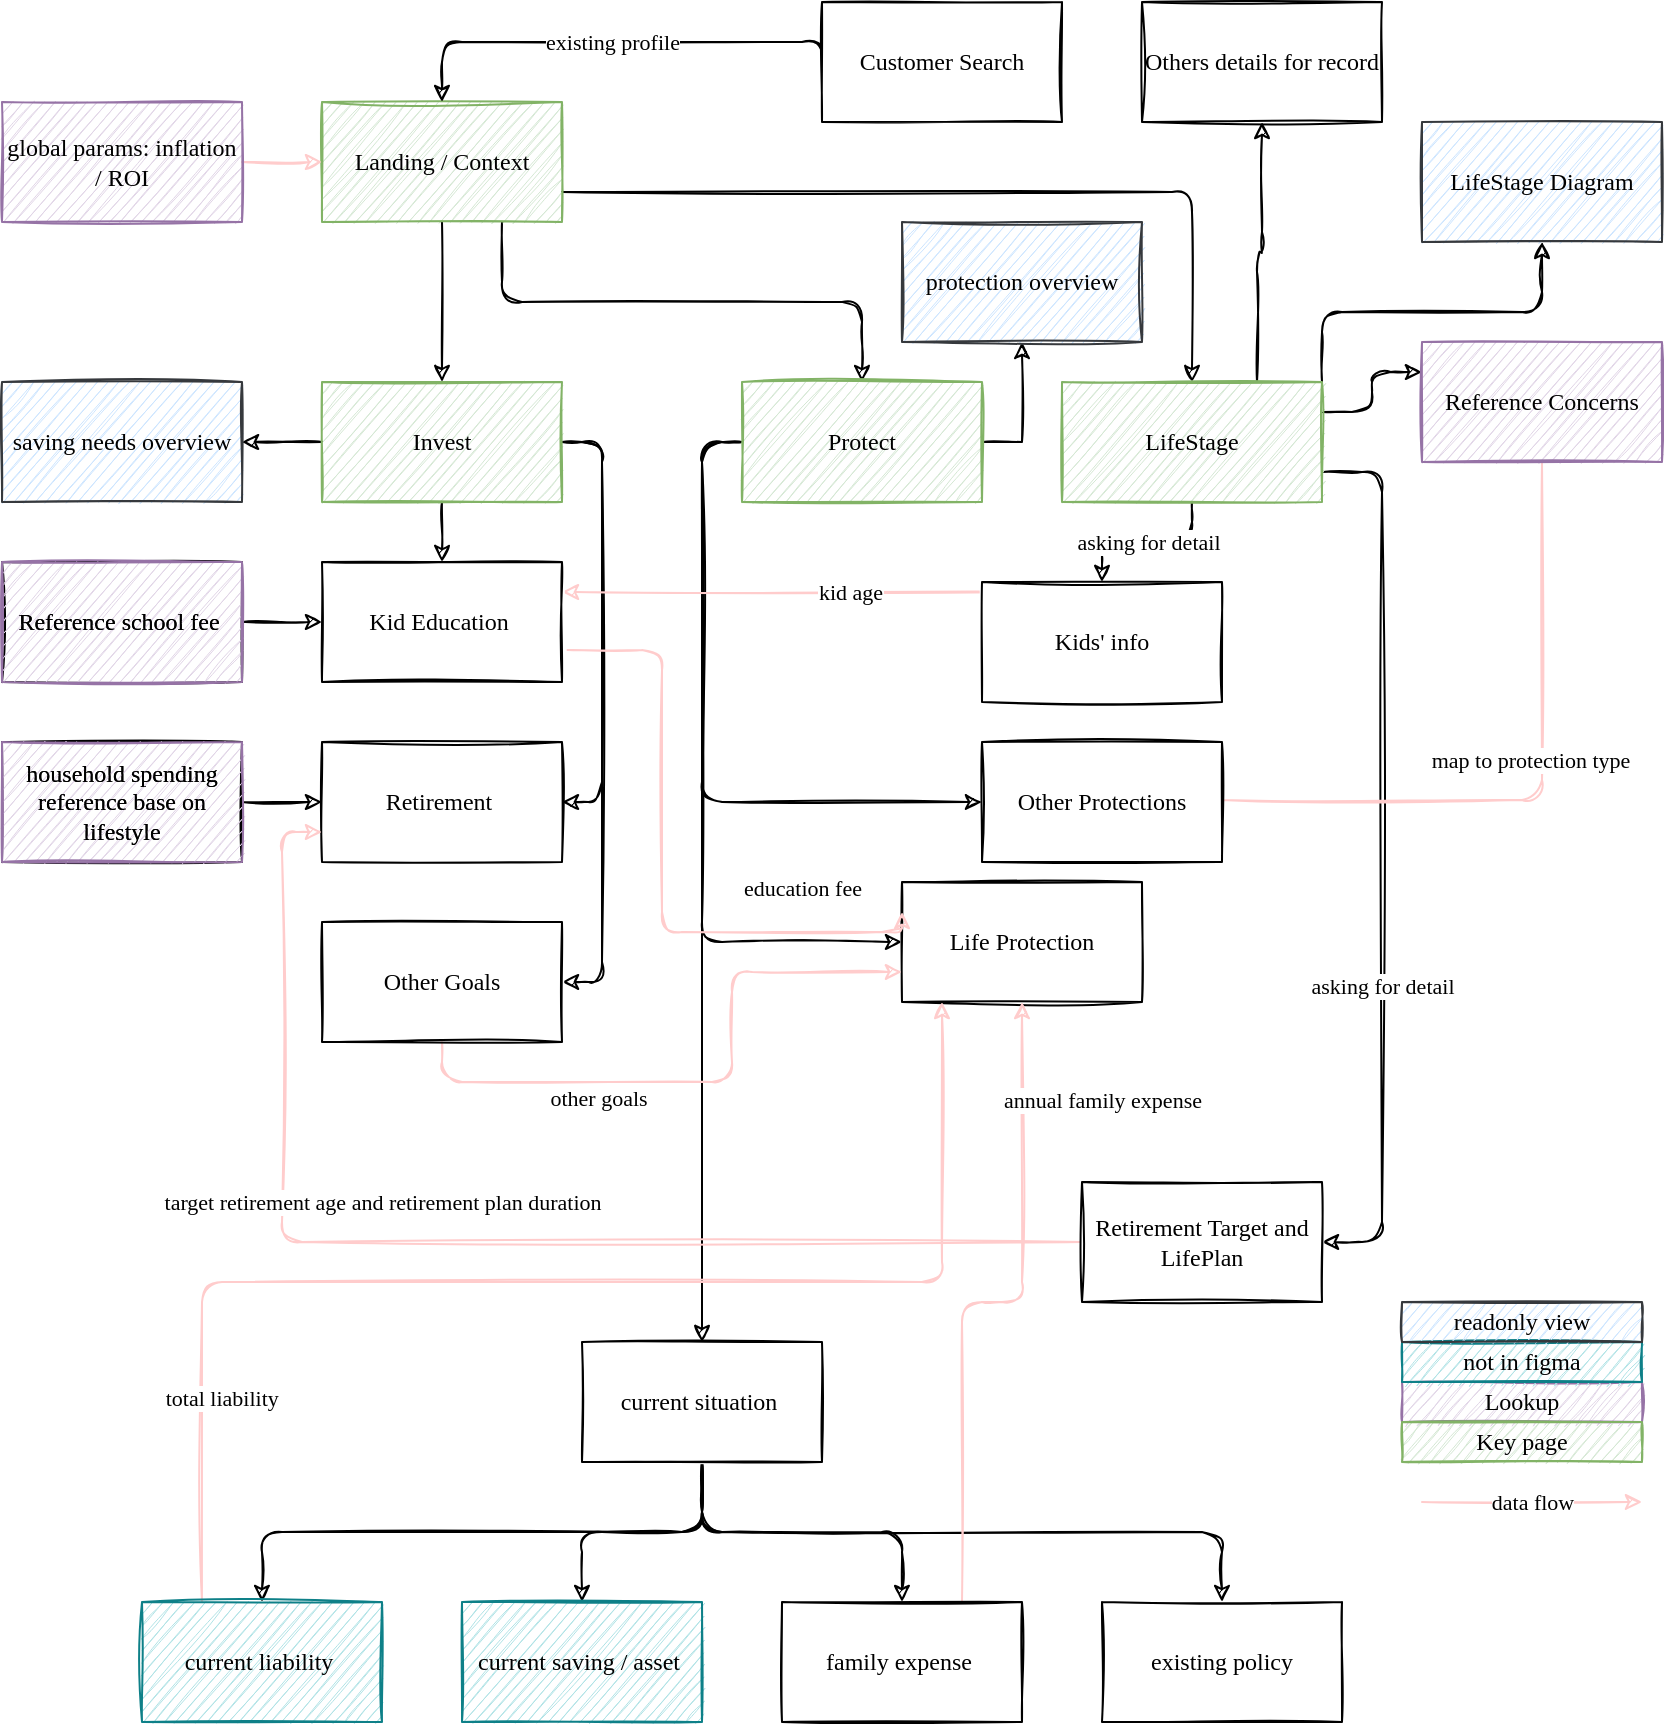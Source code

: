 <mxfile version="13.7.6" type="github">
  <diagram id="EWSqnJioqDDeJ6R7m2_B" name="Data Flow">
    <mxGraphModel dx="900" dy="685" grid="1" gridSize="10" guides="1" tooltips="1" connect="1" arrows="1" fold="1" page="1" pageScale="1" pageWidth="850" pageHeight="1100" math="0" shadow="0">
      <root>
        <mxCell id="0" />
        <mxCell id="1" parent="0" />
        <mxCell id="O3FAnGdFtzIONOLhY2R--17" style="edgeStyle=orthogonalEdgeStyle;orthogonalLoop=1;jettySize=auto;html=1;exitX=0.5;exitY=1;exitDx=0;exitDy=0;entryX=0.5;entryY=0;entryDx=0;entryDy=0;fontFamily=Verdana;sketch=1;" parent="1" source="O3FAnGdFtzIONOLhY2R--1" target="O3FAnGdFtzIONOLhY2R--2" edge="1">
          <mxGeometry relative="1" as="geometry" />
        </mxCell>
        <mxCell id="O3FAnGdFtzIONOLhY2R--18" style="edgeStyle=orthogonalEdgeStyle;orthogonalLoop=1;jettySize=auto;html=1;exitX=0.75;exitY=1;exitDx=0;exitDy=0;fontFamily=Verdana;sketch=1;" parent="1" source="O3FAnGdFtzIONOLhY2R--1" target="O3FAnGdFtzIONOLhY2R--4" edge="1">
          <mxGeometry relative="1" as="geometry" />
        </mxCell>
        <mxCell id="O3FAnGdFtzIONOLhY2R--19" style="edgeStyle=orthogonalEdgeStyle;orthogonalLoop=1;jettySize=auto;html=1;exitX=1;exitY=0.75;exitDx=0;exitDy=0;entryX=0.5;entryY=0;entryDx=0;entryDy=0;fontFamily=Verdana;sketch=1;" parent="1" source="O3FAnGdFtzIONOLhY2R--1" target="O3FAnGdFtzIONOLhY2R--5" edge="1">
          <mxGeometry relative="1" as="geometry" />
        </mxCell>
        <mxCell id="O3FAnGdFtzIONOLhY2R--1" value="Landing / Context" style="whiteSpace=wrap;html=1;fontFamily=Verdana;fillColor=#d5e8d4;strokeColor=#82b366;sketch=1;" parent="1" vertex="1">
          <mxGeometry x="170" y="170" width="120" height="60" as="geometry" />
        </mxCell>
        <mxCell id="O3FAnGdFtzIONOLhY2R--29" style="edgeStyle=orthogonalEdgeStyle;orthogonalLoop=1;jettySize=auto;html=1;exitX=1;exitY=0.5;exitDx=0;exitDy=0;entryX=1;entryY=0.5;entryDx=0;entryDy=0;fontFamily=Verdana;sketch=1;" parent="1" source="O3FAnGdFtzIONOLhY2R--2" target="O3FAnGdFtzIONOLhY2R--12" edge="1">
          <mxGeometry relative="1" as="geometry" />
        </mxCell>
        <mxCell id="O3FAnGdFtzIONOLhY2R--30" style="edgeStyle=orthogonalEdgeStyle;orthogonalLoop=1;jettySize=auto;html=1;exitX=1;exitY=0.5;exitDx=0;exitDy=0;entryX=1;entryY=0.5;entryDx=0;entryDy=0;fontFamily=Verdana;sketch=1;" parent="1" source="O3FAnGdFtzIONOLhY2R--2" target="O3FAnGdFtzIONOLhY2R--13" edge="1">
          <mxGeometry relative="1" as="geometry" />
        </mxCell>
        <mxCell id="RtNHBDS2QIgpiVo3VP4l-43" style="edgeStyle=orthogonalEdgeStyle;rounded=0;sketch=1;orthogonalLoop=1;jettySize=auto;html=1;exitX=0.5;exitY=1;exitDx=0;exitDy=0;entryX=0.5;entryY=0;entryDx=0;entryDy=0;strokeColor=#000000;fillColor=#FFCCCC;fontFamily=Verdana;" edge="1" parent="1" source="O3FAnGdFtzIONOLhY2R--2" target="O3FAnGdFtzIONOLhY2R--11">
          <mxGeometry relative="1" as="geometry" />
        </mxCell>
        <mxCell id="RtNHBDS2QIgpiVo3VP4l-45" style="edgeStyle=orthogonalEdgeStyle;rounded=0;sketch=1;orthogonalLoop=1;jettySize=auto;html=1;exitX=0;exitY=0.5;exitDx=0;exitDy=0;entryX=1;entryY=0.5;entryDx=0;entryDy=0;strokeColor=#000000;fillColor=#FFCCCC;fontFamily=Verdana;" edge="1" parent="1" source="O3FAnGdFtzIONOLhY2R--2" target="RtNHBDS2QIgpiVo3VP4l-44">
          <mxGeometry relative="1" as="geometry" />
        </mxCell>
        <mxCell id="O3FAnGdFtzIONOLhY2R--2" value="Invest" style="whiteSpace=wrap;html=1;fontFamily=Verdana;fillColor=#d5e8d4;strokeColor=#82b366;sketch=1;" parent="1" vertex="1">
          <mxGeometry x="170" y="310" width="120" height="60" as="geometry" />
        </mxCell>
        <mxCell id="O3FAnGdFtzIONOLhY2R--31" value="existing profile" style="edgeStyle=orthogonalEdgeStyle;orthogonalLoop=1;jettySize=auto;html=1;exitX=0;exitY=0.5;exitDx=0;exitDy=0;entryX=0.5;entryY=0;entryDx=0;entryDy=0;fontFamily=Verdana;sketch=1;" parent="1" source="O3FAnGdFtzIONOLhY2R--3" target="O3FAnGdFtzIONOLhY2R--1" edge="1">
          <mxGeometry relative="1" as="geometry">
            <Array as="points">
              <mxPoint x="230" y="140" />
            </Array>
          </mxGeometry>
        </mxCell>
        <mxCell id="O3FAnGdFtzIONOLhY2R--3" value="Customer Search" style="whiteSpace=wrap;html=1;fontFamily=Verdana;sketch=1;" parent="1" vertex="1">
          <mxGeometry x="420" y="120" width="120" height="60" as="geometry" />
        </mxCell>
        <mxCell id="O3FAnGdFtzIONOLhY2R--32" style="edgeStyle=orthogonalEdgeStyle;orthogonalLoop=1;jettySize=auto;html=1;exitX=0;exitY=0.5;exitDx=0;exitDy=0;entryX=0.5;entryY=0;entryDx=0;entryDy=0;fontFamily=Verdana;sketch=1;" parent="1" source="O3FAnGdFtzIONOLhY2R--4" target="O3FAnGdFtzIONOLhY2R--8" edge="1">
          <mxGeometry relative="1" as="geometry" />
        </mxCell>
        <mxCell id="O3FAnGdFtzIONOLhY2R--33" style="edgeStyle=orthogonalEdgeStyle;orthogonalLoop=1;jettySize=auto;html=1;exitX=0;exitY=0.5;exitDx=0;exitDy=0;entryX=0;entryY=0.5;entryDx=0;entryDy=0;fontFamily=Verdana;sketch=1;" parent="1" source="O3FAnGdFtzIONOLhY2R--4" target="O3FAnGdFtzIONOLhY2R--9" edge="1">
          <mxGeometry relative="1" as="geometry" />
        </mxCell>
        <mxCell id="O3FAnGdFtzIONOLhY2R--34" style="edgeStyle=orthogonalEdgeStyle;orthogonalLoop=1;jettySize=auto;html=1;exitX=0;exitY=0.5;exitDx=0;exitDy=0;entryX=0;entryY=0.5;entryDx=0;entryDy=0;fontFamily=Verdana;sketch=1;" parent="1" source="O3FAnGdFtzIONOLhY2R--4" target="O3FAnGdFtzIONOLhY2R--10" edge="1">
          <mxGeometry relative="1" as="geometry" />
        </mxCell>
        <mxCell id="RtNHBDS2QIgpiVo3VP4l-47" style="edgeStyle=orthogonalEdgeStyle;rounded=0;sketch=1;orthogonalLoop=1;jettySize=auto;html=1;exitX=1;exitY=0.5;exitDx=0;exitDy=0;strokeColor=#000000;fillColor=#FFCCCC;fontFamily=Verdana;" edge="1" parent="1" source="O3FAnGdFtzIONOLhY2R--4" target="RtNHBDS2QIgpiVo3VP4l-46">
          <mxGeometry relative="1" as="geometry" />
        </mxCell>
        <mxCell id="O3FAnGdFtzIONOLhY2R--4" value="Protect" style="whiteSpace=wrap;html=1;fontFamily=Verdana;fillColor=#d5e8d4;strokeColor=#82b366;sketch=1;" parent="1" vertex="1">
          <mxGeometry x="380" y="310" width="120" height="60" as="geometry" />
        </mxCell>
        <mxCell id="O3FAnGdFtzIONOLhY2R--22" style="edgeStyle=orthogonalEdgeStyle;orthogonalLoop=1;jettySize=auto;html=1;exitX=1;exitY=0.25;exitDx=0;exitDy=0;entryX=0;entryY=0.25;entryDx=0;entryDy=0;fontFamily=Verdana;sketch=1;" parent="1" source="O3FAnGdFtzIONOLhY2R--5" target="O3FAnGdFtzIONOLhY2R--7" edge="1">
          <mxGeometry relative="1" as="geometry" />
        </mxCell>
        <mxCell id="O3FAnGdFtzIONOLhY2R--36" value="asking for detail" style="edgeStyle=orthogonalEdgeStyle;orthogonalLoop=1;jettySize=auto;html=1;exitX=0.5;exitY=1;exitDx=0;exitDy=0;fontFamily=Verdana;sketch=1;" parent="1" source="O3FAnGdFtzIONOLhY2R--5" target="O3FAnGdFtzIONOLhY2R--6" edge="1">
          <mxGeometry relative="1" as="geometry" />
        </mxCell>
        <mxCell id="O3FAnGdFtzIONOLhY2R--37" value="asking for detail" style="edgeStyle=orthogonalEdgeStyle;orthogonalLoop=1;jettySize=auto;html=1;exitX=1;exitY=0.75;exitDx=0;exitDy=0;entryX=1;entryY=0.5;entryDx=0;entryDy=0;fontFamily=Verdana;sketch=1;" parent="1" source="O3FAnGdFtzIONOLhY2R--5" target="O3FAnGdFtzIONOLhY2R--35" edge="1">
          <mxGeometry x="0.291" relative="1" as="geometry">
            <Array as="points">
              <mxPoint x="700" y="355" />
              <mxPoint x="700" y="740" />
            </Array>
            <mxPoint as="offset" />
          </mxGeometry>
        </mxCell>
        <mxCell id="RtNHBDS2QIgpiVo3VP4l-9" style="edgeStyle=orthogonalEdgeStyle;orthogonalLoop=1;jettySize=auto;html=1;exitX=0.75;exitY=0;exitDx=0;exitDy=0;entryX=0.5;entryY=1;entryDx=0;entryDy=0;strokeColor=#000000;fillColor=#FFCCCC;fontFamily=Verdana;sketch=1;" edge="1" parent="1" source="O3FAnGdFtzIONOLhY2R--5" target="RtNHBDS2QIgpiVo3VP4l-8">
          <mxGeometry relative="1" as="geometry" />
        </mxCell>
        <mxCell id="RtNHBDS2QIgpiVo3VP4l-11" style="edgeStyle=orthogonalEdgeStyle;orthogonalLoop=1;jettySize=auto;html=1;exitX=1;exitY=0;exitDx=0;exitDy=0;entryX=0.5;entryY=1;entryDx=0;entryDy=0;strokeColor=#000000;fillColor=#FFCCCC;fontFamily=Verdana;sketch=1;" edge="1" parent="1" source="O3FAnGdFtzIONOLhY2R--5" target="RtNHBDS2QIgpiVo3VP4l-10">
          <mxGeometry relative="1" as="geometry" />
        </mxCell>
        <mxCell id="O3FAnGdFtzIONOLhY2R--5" value="LifeStage" style="whiteSpace=wrap;html=1;fontFamily=Verdana;fillColor=#d5e8d4;strokeColor=#82b366;sketch=1;" parent="1" vertex="1">
          <mxGeometry x="540" y="310" width="130" height="60" as="geometry" />
        </mxCell>
        <mxCell id="O3FAnGdFtzIONOLhY2R--39" style="edgeStyle=orthogonalEdgeStyle;orthogonalLoop=1;jettySize=auto;html=1;exitX=0;exitY=0.5;exitDx=0;exitDy=0;entryX=1;entryY=0.25;entryDx=0;entryDy=0;strokeColor=#FFCCCC;fontFamily=Verdana;sketch=1;" parent="1" source="O3FAnGdFtzIONOLhY2R--6" target="O3FAnGdFtzIONOLhY2R--11" edge="1">
          <mxGeometry relative="1" as="geometry">
            <Array as="points">
              <mxPoint x="540" y="415" />
            </Array>
          </mxGeometry>
        </mxCell>
        <mxCell id="O3FAnGdFtzIONOLhY2R--40" value="kid age" style="edgeLabel;html=1;align=center;verticalAlign=middle;resizable=0;points=[];fontFamily=Verdana;sketch=1;" parent="O3FAnGdFtzIONOLhY2R--39" vertex="1" connectable="0">
          <mxGeometry x="0.085" relative="1" as="geometry">
            <mxPoint as="offset" />
          </mxGeometry>
        </mxCell>
        <mxCell id="O3FAnGdFtzIONOLhY2R--6" value="Kids&#39; info" style="whiteSpace=wrap;html=1;fontFamily=Verdana;sketch=1;" parent="1" vertex="1">
          <mxGeometry x="500" y="410" width="120" height="60" as="geometry" />
        </mxCell>
        <mxCell id="RtNHBDS2QIgpiVo3VP4l-1" style="edgeStyle=orthogonalEdgeStyle;orthogonalLoop=1;jettySize=auto;html=1;exitX=0.5;exitY=1;exitDx=0;exitDy=0;fillColor=#FFCCCC;strokeColor=#FFCCCC;fontFamily=Verdana;entryX=1;entryY=0.25;entryDx=0;entryDy=0;sketch=1;" edge="1" parent="1" source="O3FAnGdFtzIONOLhY2R--7" target="O3FAnGdFtzIONOLhY2R--10">
          <mxGeometry relative="1" as="geometry">
            <mxPoint x="570" y="640" as="targetPoint" />
            <Array as="points">
              <mxPoint x="780" y="519" />
              <mxPoint x="610" y="519" />
            </Array>
          </mxGeometry>
        </mxCell>
        <mxCell id="RtNHBDS2QIgpiVo3VP4l-3" value="map to protection type" style="edgeLabel;html=1;align=center;verticalAlign=middle;resizable=0;points=[];fontFamily=Verdana;sketch=1;" vertex="1" connectable="0" parent="RtNHBDS2QIgpiVo3VP4l-1">
          <mxGeometry x="-0.033" y="-2" relative="1" as="geometry">
            <mxPoint y="-18" as="offset" />
          </mxGeometry>
        </mxCell>
        <mxCell id="O3FAnGdFtzIONOLhY2R--7" value="Reference Concerns" style="whiteSpace=wrap;html=1;fontFamily=Verdana;fillColor=#e1d5e7;strokeColor=#9673a6;sketch=1;" parent="1" vertex="1">
          <mxGeometry x="720" y="290" width="120" height="60" as="geometry" />
        </mxCell>
        <mxCell id="RtNHBDS2QIgpiVo3VP4l-15" style="edgeStyle=orthogonalEdgeStyle;orthogonalLoop=1;jettySize=auto;html=1;exitX=0.5;exitY=1;exitDx=0;exitDy=0;entryX=0.5;entryY=0;entryDx=0;entryDy=0;strokeColor=#000000;fillColor=#FFCCCC;fontFamily=Verdana;sketch=1;" edge="1" parent="1" source="O3FAnGdFtzIONOLhY2R--8" target="RtNHBDS2QIgpiVo3VP4l-12">
          <mxGeometry relative="1" as="geometry" />
        </mxCell>
        <mxCell id="RtNHBDS2QIgpiVo3VP4l-16" style="edgeStyle=orthogonalEdgeStyle;orthogonalLoop=1;jettySize=auto;html=1;exitX=0.5;exitY=1;exitDx=0;exitDy=0;strokeColor=#000000;fillColor=#FFCCCC;fontFamily=Verdana;sketch=1;" edge="1" parent="1" source="O3FAnGdFtzIONOLhY2R--8" target="RtNHBDS2QIgpiVo3VP4l-13">
          <mxGeometry relative="1" as="geometry" />
        </mxCell>
        <mxCell id="RtNHBDS2QIgpiVo3VP4l-18" style="edgeStyle=orthogonalEdgeStyle;orthogonalLoop=1;jettySize=auto;html=1;exitX=0.5;exitY=1;exitDx=0;exitDy=0;entryX=0.5;entryY=0;entryDx=0;entryDy=0;strokeColor=#000000;fillColor=#FFCCCC;fontFamily=Verdana;sketch=1;" edge="1" parent="1" source="O3FAnGdFtzIONOLhY2R--8" target="RtNHBDS2QIgpiVo3VP4l-17">
          <mxGeometry relative="1" as="geometry" />
        </mxCell>
        <mxCell id="RtNHBDS2QIgpiVo3VP4l-20" style="edgeStyle=orthogonalEdgeStyle;orthogonalLoop=1;jettySize=auto;html=1;exitX=0.5;exitY=1;exitDx=0;exitDy=0;entryX=0.5;entryY=0;entryDx=0;entryDy=0;strokeColor=#000000;fillColor=#FFCCCC;fontFamily=Verdana;sketch=1;" edge="1" parent="1" source="O3FAnGdFtzIONOLhY2R--8" target="RtNHBDS2QIgpiVo3VP4l-19">
          <mxGeometry relative="1" as="geometry" />
        </mxCell>
        <mxCell id="O3FAnGdFtzIONOLhY2R--8" value="current situation&amp;nbsp;" style="whiteSpace=wrap;html=1;fontFamily=Verdana;sketch=1;" parent="1" vertex="1">
          <mxGeometry x="300" y="790" width="120" height="60" as="geometry" />
        </mxCell>
        <mxCell id="O3FAnGdFtzIONOLhY2R--9" value="Life Protection" style="whiteSpace=wrap;html=1;fontFamily=Verdana;sketch=1;" parent="1" vertex="1">
          <mxGeometry x="460" y="560" width="120" height="60" as="geometry" />
        </mxCell>
        <mxCell id="O3FAnGdFtzIONOLhY2R--10" value="Other Protections" style="whiteSpace=wrap;html=1;fontFamily=Verdana;sketch=1;" parent="1" vertex="1">
          <mxGeometry x="500" y="490" width="120" height="60" as="geometry" />
        </mxCell>
        <mxCell id="RtNHBDS2QIgpiVo3VP4l-33" style="edgeStyle=orthogonalEdgeStyle;orthogonalLoop=1;jettySize=auto;html=1;exitX=1.023;exitY=0.733;exitDx=0;exitDy=0;strokeColor=#FFCCCC;fillColor=#FFCCCC;fontFamily=Verdana;exitPerimeter=0;sketch=1;entryX=0;entryY=0.25;entryDx=0;entryDy=0;" edge="1" parent="1" source="O3FAnGdFtzIONOLhY2R--11" target="O3FAnGdFtzIONOLhY2R--9">
          <mxGeometry relative="1" as="geometry">
            <mxPoint x="450" y="585" as="targetPoint" />
            <Array as="points">
              <mxPoint x="340" y="444" />
              <mxPoint x="340" y="585" />
            </Array>
          </mxGeometry>
        </mxCell>
        <mxCell id="RtNHBDS2QIgpiVo3VP4l-34" value="education fee" style="edgeLabel;html=1;align=center;verticalAlign=middle;resizable=0;points=[];fontFamily=Verdana;sketch=1;" vertex="1" connectable="0" parent="RtNHBDS2QIgpiVo3VP4l-33">
          <mxGeometry x="-0.036" y="-3" relative="1" as="geometry">
            <mxPoint x="73" y="12.24" as="offset" />
          </mxGeometry>
        </mxCell>
        <mxCell id="O3FAnGdFtzIONOLhY2R--11" value="Kid Education&amp;nbsp;" style="whiteSpace=wrap;html=1;fontFamily=Verdana;sketch=1;" parent="1" vertex="1">
          <mxGeometry x="170" y="400" width="120" height="60" as="geometry" />
        </mxCell>
        <mxCell id="O3FAnGdFtzIONOLhY2R--12" value="Retirement&amp;nbsp;" style="whiteSpace=wrap;html=1;fontFamily=Verdana;sketch=1;" parent="1" vertex="1">
          <mxGeometry x="170" y="490" width="120" height="60" as="geometry" />
        </mxCell>
        <mxCell id="RtNHBDS2QIgpiVo3VP4l-35" style="edgeStyle=orthogonalEdgeStyle;orthogonalLoop=1;jettySize=auto;html=1;exitX=0.5;exitY=1;exitDx=0;exitDy=0;entryX=0;entryY=0.75;entryDx=0;entryDy=0;strokeColor=#FFCCCC;fillColor=#FFCCCC;fontFamily=Verdana;sketch=1;" edge="1" parent="1" source="O3FAnGdFtzIONOLhY2R--13" target="O3FAnGdFtzIONOLhY2R--9">
          <mxGeometry relative="1" as="geometry" />
        </mxCell>
        <mxCell id="RtNHBDS2QIgpiVo3VP4l-36" value="other goals" style="edgeLabel;html=1;align=center;verticalAlign=middle;resizable=0;points=[];fontFamily=Verdana;sketch=1;" vertex="1" connectable="0" parent="RtNHBDS2QIgpiVo3VP4l-35">
          <mxGeometry x="0.116" y="3" relative="1" as="geometry">
            <mxPoint x="-63.83" y="13" as="offset" />
          </mxGeometry>
        </mxCell>
        <mxCell id="O3FAnGdFtzIONOLhY2R--13" value="Other Goals" style="whiteSpace=wrap;html=1;fontFamily=Verdana;sketch=1;" parent="1" vertex="1">
          <mxGeometry x="170" y="580" width="120" height="60" as="geometry" />
        </mxCell>
        <mxCell id="O3FAnGdFtzIONOLhY2R--24" style="edgeStyle=orthogonalEdgeStyle;orthogonalLoop=1;jettySize=auto;html=1;exitX=1;exitY=0.5;exitDx=0;exitDy=0;entryX=0;entryY=0.5;entryDx=0;entryDy=0;fontFamily=Verdana;sketch=1;" parent="1" source="O3FAnGdFtzIONOLhY2R--15" target="O3FAnGdFtzIONOLhY2R--11" edge="1">
          <mxGeometry relative="1" as="geometry" />
        </mxCell>
        <mxCell id="O3FAnGdFtzIONOLhY2R--15" value="Reference school fee&amp;nbsp;" style="whiteSpace=wrap;html=1;fontFamily=Verdana;sketch=1;" parent="1" vertex="1">
          <mxGeometry x="10" y="400" width="120" height="60" as="geometry" />
        </mxCell>
        <mxCell id="O3FAnGdFtzIONOLhY2R--25" style="edgeStyle=orthogonalEdgeStyle;orthogonalLoop=1;jettySize=auto;html=1;exitX=1;exitY=0.5;exitDx=0;exitDy=0;entryX=0;entryY=0.5;entryDx=0;entryDy=0;fontFamily=Verdana;sketch=1;" parent="1" source="O3FAnGdFtzIONOLhY2R--16" target="O3FAnGdFtzIONOLhY2R--12" edge="1">
          <mxGeometry relative="1" as="geometry" />
        </mxCell>
        <mxCell id="O3FAnGdFtzIONOLhY2R--16" value="household spending reference base on lifestyle" style="whiteSpace=wrap;html=1;fontFamily=Verdana;sketch=1;" parent="1" vertex="1">
          <mxGeometry x="10" y="490" width="120" height="60" as="geometry" />
        </mxCell>
        <mxCell id="O3FAnGdFtzIONOLhY2R--38" style="edgeStyle=orthogonalEdgeStyle;orthogonalLoop=1;jettySize=auto;html=1;exitX=0;exitY=0.5;exitDx=0;exitDy=0;entryX=0;entryY=0.75;entryDx=0;entryDy=0;fillColor=#FFCC99;strokeColor=#FFCCCC;fontFamily=Verdana;sketch=1;" parent="1" source="O3FAnGdFtzIONOLhY2R--35" target="O3FAnGdFtzIONOLhY2R--12" edge="1">
          <mxGeometry relative="1" as="geometry" />
        </mxCell>
        <mxCell id="O3FAnGdFtzIONOLhY2R--41" value="target retirement age and retirement plan duration" style="edgeLabel;html=1;align=center;verticalAlign=middle;resizable=0;points=[];fontFamily=Verdana;sketch=1;" parent="O3FAnGdFtzIONOLhY2R--38" vertex="1" connectable="0">
          <mxGeometry x="-0.256" y="2" relative="1" as="geometry">
            <mxPoint x="-117.5" y="-22" as="offset" />
          </mxGeometry>
        </mxCell>
        <mxCell id="O3FAnGdFtzIONOLhY2R--35" value="Retirement Target and LifePlan" style="whiteSpace=wrap;html=1;fontFamily=Verdana;sketch=1;" parent="1" vertex="1">
          <mxGeometry x="550" y="710" width="120" height="60" as="geometry" />
        </mxCell>
        <mxCell id="RtNHBDS2QIgpiVo3VP4l-6" style="edgeStyle=orthogonalEdgeStyle;orthogonalLoop=1;jettySize=auto;html=1;exitX=1;exitY=0.5;exitDx=0;exitDy=0;strokeColor=#FFCCCC;fillColor=#FFCCCC;fontFamily=Verdana;sketch=1;" edge="1" parent="1" source="RtNHBDS2QIgpiVo3VP4l-5" target="O3FAnGdFtzIONOLhY2R--1">
          <mxGeometry relative="1" as="geometry" />
        </mxCell>
        <mxCell id="RtNHBDS2QIgpiVo3VP4l-5" value="global params: inflation / ROI" style="whiteSpace=wrap;html=1;fontFamily=Verdana;fillColor=#e1d5e7;strokeColor=#9673a6;sketch=1;" vertex="1" parent="1">
          <mxGeometry x="10" y="170" width="120" height="60" as="geometry" />
        </mxCell>
        <mxCell id="RtNHBDS2QIgpiVo3VP4l-8" value="Others details for record" style="whiteSpace=wrap;html=1;fontFamily=Verdana;sketch=1;" vertex="1" parent="1">
          <mxGeometry x="580" y="120" width="120" height="60" as="geometry" />
        </mxCell>
        <mxCell id="RtNHBDS2QIgpiVo3VP4l-10" value="LifeStage Diagram" style="whiteSpace=wrap;html=1;fontFamily=Verdana;sketch=1;fillColor=#cce5ff;strokeColor=#36393d;" vertex="1" parent="1">
          <mxGeometry x="720" y="180" width="120" height="60" as="geometry" />
        </mxCell>
        <mxCell id="RtNHBDS2QIgpiVo3VP4l-12" value="existing policy" style="whiteSpace=wrap;html=1;fontFamily=Verdana;sketch=1;" vertex="1" parent="1">
          <mxGeometry x="560" y="920" width="120" height="60" as="geometry" />
        </mxCell>
        <mxCell id="RtNHBDS2QIgpiVo3VP4l-37" style="edgeStyle=orthogonalEdgeStyle;orthogonalLoop=1;jettySize=auto;html=1;exitX=0.75;exitY=0;exitDx=0;exitDy=0;entryX=0.5;entryY=1;entryDx=0;entryDy=0;strokeColor=#FFCCCC;fillColor=#FFCCCC;fontFamily=Verdana;sketch=1;" edge="1" parent="1" source="RtNHBDS2QIgpiVo3VP4l-13" target="O3FAnGdFtzIONOLhY2R--9">
          <mxGeometry relative="1" as="geometry" />
        </mxCell>
        <mxCell id="RtNHBDS2QIgpiVo3VP4l-38" value="annual family expense" style="edgeLabel;html=1;align=center;verticalAlign=middle;resizable=0;points=[];fontFamily=Verdana;sketch=1;" vertex="1" connectable="0" parent="RtNHBDS2QIgpiVo3VP4l-37">
          <mxGeometry x="0.702" y="1" relative="1" as="geometry">
            <mxPoint x="41" as="offset" />
          </mxGeometry>
        </mxCell>
        <mxCell id="RtNHBDS2QIgpiVo3VP4l-13" value="family expense&amp;nbsp;" style="whiteSpace=wrap;html=1;fontFamily=Verdana;sketch=1;" vertex="1" parent="1">
          <mxGeometry x="400" y="920" width="120" height="60" as="geometry" />
        </mxCell>
        <mxCell id="RtNHBDS2QIgpiVo3VP4l-17" value="current saving / asset&amp;nbsp;" style="whiteSpace=wrap;html=1;fontFamily=Verdana;fillColor=#b0e3e6;strokeColor=#0e8088;sketch=1;" vertex="1" parent="1">
          <mxGeometry x="240" y="920" width="120" height="60" as="geometry" />
        </mxCell>
        <mxCell id="RtNHBDS2QIgpiVo3VP4l-40" style="edgeStyle=orthogonalEdgeStyle;orthogonalLoop=1;jettySize=auto;html=1;exitX=0.25;exitY=0;exitDx=0;exitDy=0;strokeColor=#FFCCCC;fillColor=#FFCCCC;fontFamily=Verdana;sketch=1;" edge="1" parent="1" source="RtNHBDS2QIgpiVo3VP4l-19">
          <mxGeometry relative="1" as="geometry">
            <mxPoint x="480" y="620" as="targetPoint" />
            <Array as="points">
              <mxPoint x="110" y="760" />
              <mxPoint x="480" y="760" />
              <mxPoint x="480" y="620" />
            </Array>
          </mxGeometry>
        </mxCell>
        <mxCell id="RtNHBDS2QIgpiVo3VP4l-41" value="total liability&amp;nbsp;" style="edgeLabel;html=1;align=center;verticalAlign=middle;resizable=0;points=[];fontFamily=Verdana;sketch=1;" vertex="1" connectable="0" parent="RtNHBDS2QIgpiVo3VP4l-40">
          <mxGeometry x="-0.491" y="-58" relative="1" as="geometry">
            <mxPoint as="offset" />
          </mxGeometry>
        </mxCell>
        <mxCell id="RtNHBDS2QIgpiVo3VP4l-19" value="current liability&amp;nbsp;" style="whiteSpace=wrap;html=1;fontFamily=Verdana;fillColor=#b0e3e6;strokeColor=#0e8088;sketch=1;" vertex="1" parent="1">
          <mxGeometry x="80" y="920" width="120" height="60" as="geometry" />
        </mxCell>
        <mxCell id="RtNHBDS2QIgpiVo3VP4l-21" value="Reference school fee&amp;nbsp;" style="whiteSpace=wrap;html=1;fontFamily=Verdana;fillColor=#e1d5e7;strokeColor=#9673a6;sketch=1;" vertex="1" parent="1">
          <mxGeometry x="10" y="400" width="120" height="60" as="geometry" />
        </mxCell>
        <mxCell id="RtNHBDS2QIgpiVo3VP4l-22" value="household spending reference base on lifestyle" style="whiteSpace=wrap;html=1;fontFamily=Verdana;fillColor=#e1d5e7;strokeColor=#9673a6;sketch=1;" vertex="1" parent="1">
          <mxGeometry x="10" y="490" width="120" height="60" as="geometry" />
        </mxCell>
        <mxCell id="RtNHBDS2QIgpiVo3VP4l-25" value="Lookup" style="whiteSpace=wrap;html=1;fontFamily=Verdana;fillColor=#e1d5e7;strokeColor=#9673a6;sketch=1;" vertex="1" parent="1">
          <mxGeometry x="710" y="810" width="120" height="20" as="geometry" />
        </mxCell>
        <mxCell id="RtNHBDS2QIgpiVo3VP4l-26" value="Key page" style="whiteSpace=wrap;html=1;fontFamily=Verdana;fillColor=#d5e8d4;strokeColor=#82b366;sketch=1;" vertex="1" parent="1">
          <mxGeometry x="710" y="830" width="120" height="20" as="geometry" />
        </mxCell>
        <mxCell id="RtNHBDS2QIgpiVo3VP4l-27" value="data flow" style="endArrow=classic;html=1;strokeColor=#FFCCCC;fillColor=#FFCCCC;fontFamily=Verdana;sketch=1;" edge="1" parent="1">
          <mxGeometry width="50" height="50" relative="1" as="geometry">
            <mxPoint x="720" y="870" as="sourcePoint" />
            <mxPoint x="830" y="870" as="targetPoint" />
          </mxGeometry>
        </mxCell>
        <mxCell id="RtNHBDS2QIgpiVo3VP4l-30" value="not in figma" style="whiteSpace=wrap;html=1;fontFamily=Verdana;fillColor=#b0e3e6;strokeColor=#0e8088;sketch=1;" vertex="1" parent="1">
          <mxGeometry x="710" y="790" width="120" height="20" as="geometry" />
        </mxCell>
        <mxCell id="RtNHBDS2QIgpiVo3VP4l-44" value="saving needs overview" style="rounded=0;whiteSpace=wrap;html=1;sketch=1;fontFamily=Verdana;fillColor=#cce5ff;strokeColor=#36393d;" vertex="1" parent="1">
          <mxGeometry x="10" y="310" width="120" height="60" as="geometry" />
        </mxCell>
        <mxCell id="RtNHBDS2QIgpiVo3VP4l-46" value="protection overview" style="rounded=0;whiteSpace=wrap;html=1;sketch=1;fontFamily=Verdana;fillColor=#cce5ff;strokeColor=#36393d;" vertex="1" parent="1">
          <mxGeometry x="460" y="230" width="120" height="60" as="geometry" />
        </mxCell>
        <mxCell id="RtNHBDS2QIgpiVo3VP4l-48" value="readonly view" style="rounded=0;whiteSpace=wrap;html=1;sketch=1;fontFamily=Verdana;fillColor=#cce5ff;strokeColor=#36393d;" vertex="1" parent="1">
          <mxGeometry x="710" y="770" width="120" height="20" as="geometry" />
        </mxCell>
      </root>
    </mxGraphModel>
  </diagram>
</mxfile>
